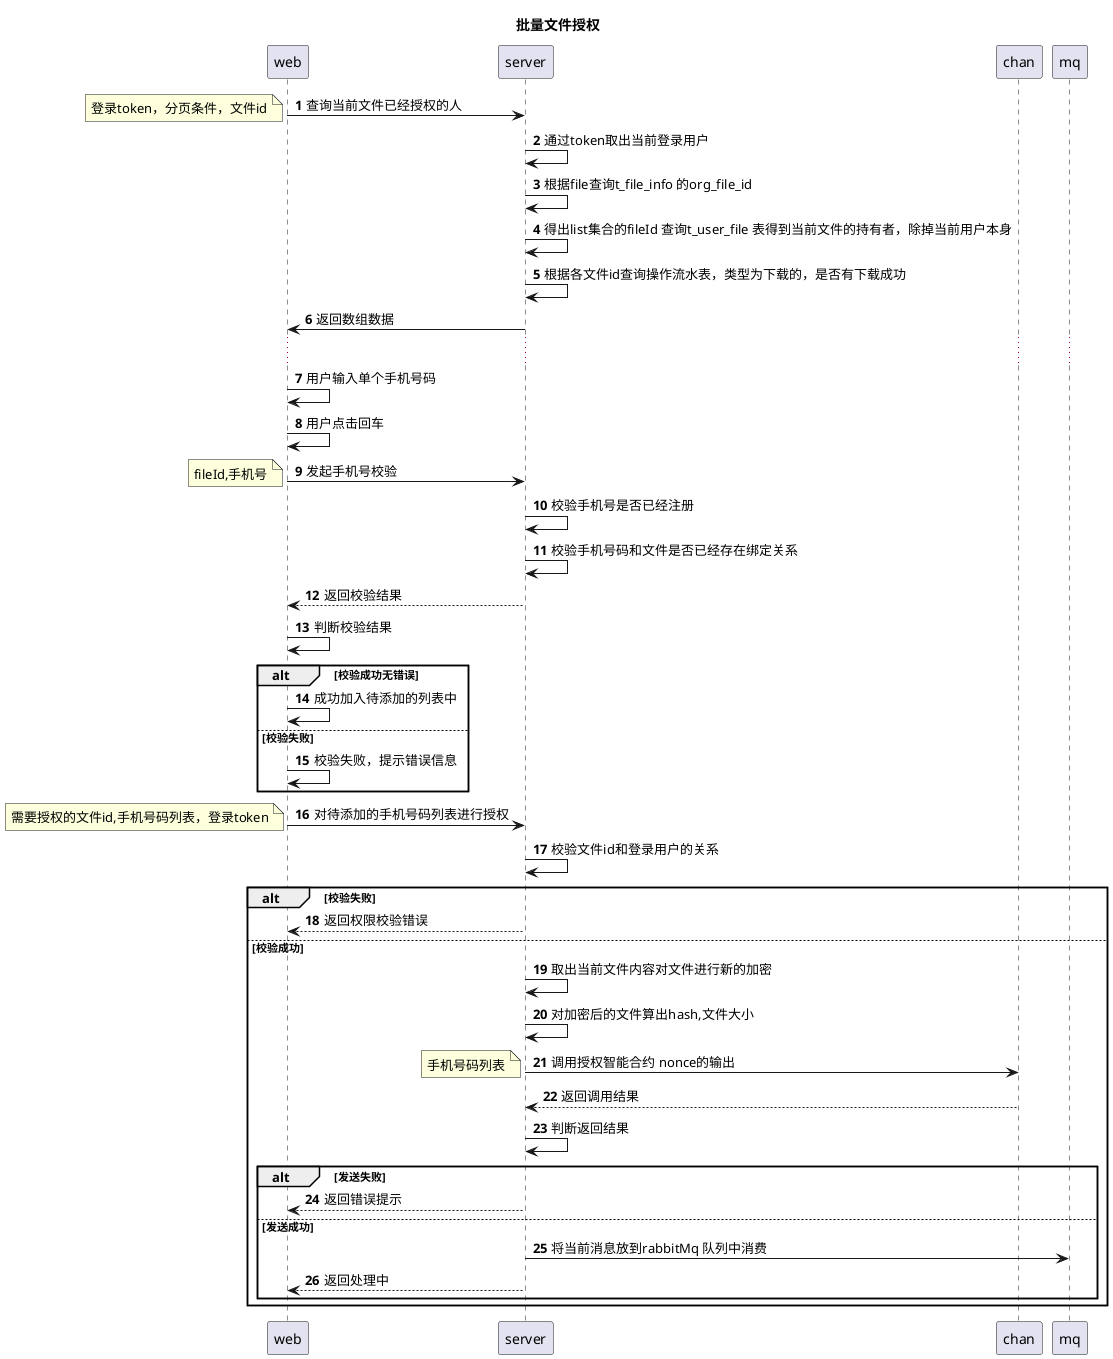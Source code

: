 @startuml
title:批量文件授权
autonumber
web->server:查询当前文件已经授权的人
note left:登录token，分页条件，文件id
server->server:通过token取出当前登录用户
server->server:根据file查询t_file_info 的org_file_id
server->server:得出list集合的fileId 查询t_user_file 表得到当前文件的持有者，除掉当前用户本身
server->server:根据各文件id查询操作流水表，类型为下载的，是否有下载成功
server->web:返回数组数据
...
web->web:用户输入单个手机号码
web->web:用户点击回车
web->server:发起手机号校验
note left:fileId,手机号
server->server:校验手机号是否已经注册
server->server:校验手机号码和文件是否已经存在绑定关系
server-->web:返回校验结果
web->web:判断校验结果
alt 校验成功无错误
web->web:成功加入待添加的列表中
else 校验失败
web->web:校验失败，提示错误信息
end
web->server:对待添加的手机号码列表进行授权
note left: 需要授权的文件id,手机号码列表，登录token
server->server: 校验文件id和登录用户的关系
alt 校验失败
server-->web:返回权限校验错误
else 校验成功
server->server:取出当前文件内容对文件进行新的加密
server->server:对加密后的文件算出hash,文件大小
server->chan:调用授权智能合约 nonce的输出
note left:手机号码列表
chan-->server:返回调用结果
server->server:判断返回结果
alt 发送失败
server-->web:返回错误提示
else 发送成功
server->mq:将当前消息放到rabbitMq 队列中消费
server-->web:返回处理中
end
end

@enduml